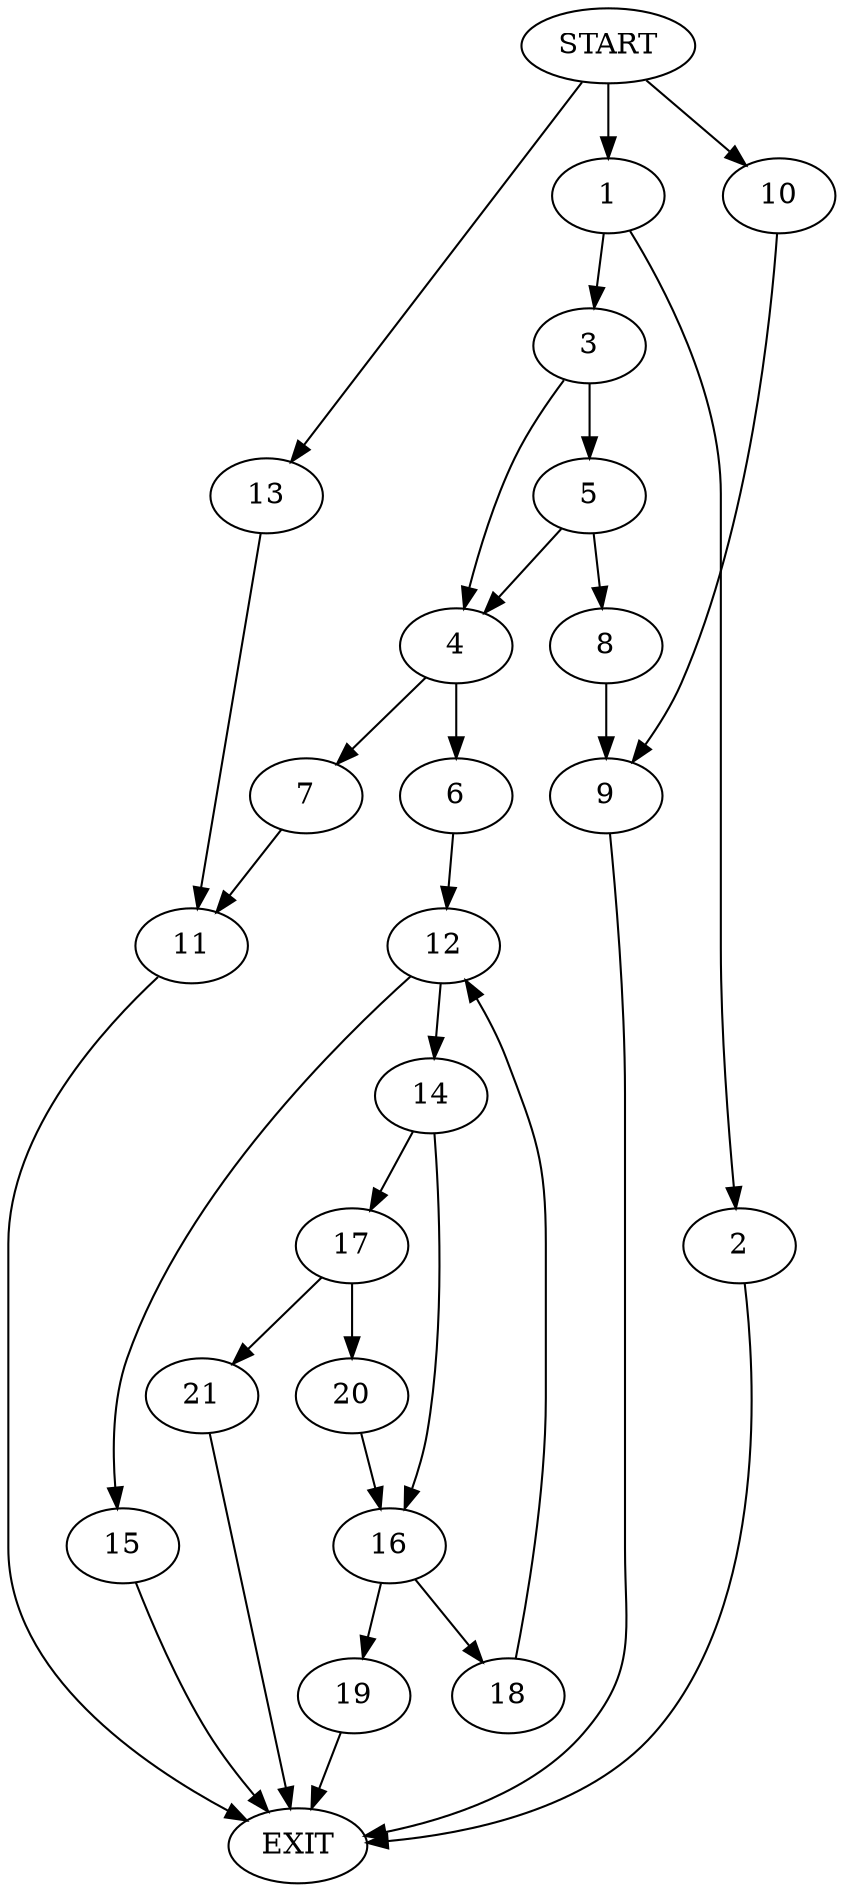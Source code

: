 digraph {
0 [label="START"]
22 [label="EXIT"]
0 -> 1
1 -> 2
1 -> 3
2 -> 22
3 -> 4
3 -> 5
4 -> 6
4 -> 7
5 -> 4
5 -> 8
8 -> 9
9 -> 22
0 -> 10
10 -> 9
7 -> 11
6 -> 12
11 -> 22
0 -> 13
13 -> 11
12 -> 14
12 -> 15
14 -> 16
14 -> 17
15 -> 22
16 -> 18
16 -> 19
17 -> 20
17 -> 21
20 -> 16
21 -> 22
19 -> 22
18 -> 12
}
